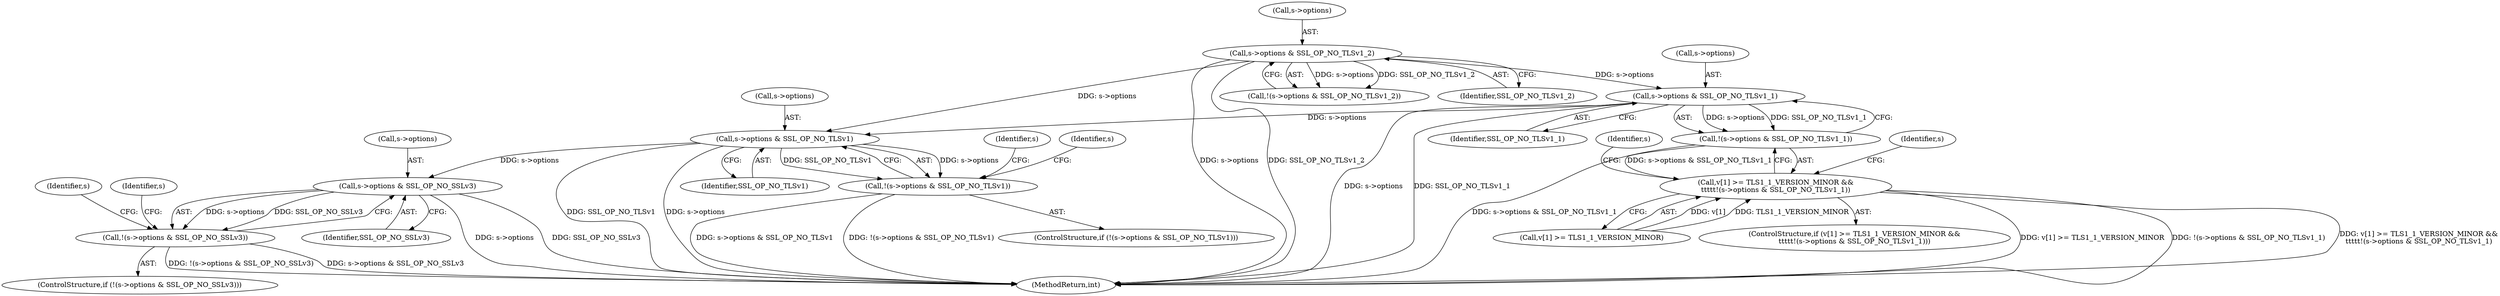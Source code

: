 digraph "0_openssl_6ce9687b5aba5391fc0de50e18779eb676d0e04d@pointer" {
"1000548" [label="(Call,s->options & SSL_OP_NO_TLSv1_1)"];
"1000525" [label="(Call,s->options & SSL_OP_NO_TLSv1_2)"];
"1000547" [label="(Call,!(s->options & SSL_OP_NO_TLSv1_1))"];
"1000541" [label="(Call,v[1] >= TLS1_1_VERSION_MINOR &&\n\t\t\t\t\t!(s->options & SSL_OP_NO_TLSv1_1))"];
"1000565" [label="(Call,s->options & SSL_OP_NO_TLSv1)"];
"1000564" [label="(Call,!(s->options & SSL_OP_NO_TLSv1))"];
"1000582" [label="(Call,s->options & SSL_OP_NO_SSLv3)"];
"1000581" [label="(Call,!(s->options & SSL_OP_NO_SSLv3))"];
"1000563" [label="(ControlStructure,if (!(s->options & SSL_OP_NO_TLSv1)))"];
"1000547" [label="(Call,!(s->options & SSL_OP_NO_TLSv1_1))"];
"1000549" [label="(Call,s->options)"];
"1000582" [label="(Call,s->options & SSL_OP_NO_SSLv3)"];
"1000691" [label="(Identifier,s)"];
"1000584" [label="(Identifier,s)"];
"1000590" [label="(Identifier,s)"];
"1000526" [label="(Call,s->options)"];
"1000540" [label="(ControlStructure,if (v[1] >= TLS1_1_VERSION_MINOR &&\n\t\t\t\t\t!(s->options & SSL_OP_NO_TLSv1_1)))"];
"1001244" [label="(MethodReturn,int)"];
"1000552" [label="(Identifier,SSL_OP_NO_TLSv1_1)"];
"1000524" [label="(Call,!(s->options & SSL_OP_NO_TLSv1_2))"];
"1000566" [label="(Call,s->options)"];
"1000583" [label="(Call,s->options)"];
"1000542" [label="(Call,v[1] >= TLS1_1_VERSION_MINOR)"];
"1000556" [label="(Identifier,s)"];
"1000564" [label="(Call,!(s->options & SSL_OP_NO_TLSv1))"];
"1000581" [label="(Call,!(s->options & SSL_OP_NO_SSLv3))"];
"1000529" [label="(Identifier,SSL_OP_NO_TLSv1_2)"];
"1000569" [label="(Identifier,SSL_OP_NO_TLSv1)"];
"1000586" [label="(Identifier,SSL_OP_NO_SSLv3)"];
"1000580" [label="(ControlStructure,if (!(s->options & SSL_OP_NO_SSLv3)))"];
"1000541" [label="(Call,v[1] >= TLS1_1_VERSION_MINOR &&\n\t\t\t\t\t!(s->options & SSL_OP_NO_TLSv1_1))"];
"1000525" [label="(Call,s->options & SSL_OP_NO_TLSv1_2)"];
"1000565" [label="(Call,s->options & SSL_OP_NO_TLSv1)"];
"1000548" [label="(Call,s->options & SSL_OP_NO_TLSv1_1)"];
"1000573" [label="(Identifier,s)"];
"1000567" [label="(Identifier,s)"];
"1000548" -> "1000547"  [label="AST: "];
"1000548" -> "1000552"  [label="CFG: "];
"1000549" -> "1000548"  [label="AST: "];
"1000552" -> "1000548"  [label="AST: "];
"1000547" -> "1000548"  [label="CFG: "];
"1000548" -> "1001244"  [label="DDG: s->options"];
"1000548" -> "1001244"  [label="DDG: SSL_OP_NO_TLSv1_1"];
"1000548" -> "1000547"  [label="DDG: s->options"];
"1000548" -> "1000547"  [label="DDG: SSL_OP_NO_TLSv1_1"];
"1000525" -> "1000548"  [label="DDG: s->options"];
"1000548" -> "1000565"  [label="DDG: s->options"];
"1000525" -> "1000524"  [label="AST: "];
"1000525" -> "1000529"  [label="CFG: "];
"1000526" -> "1000525"  [label="AST: "];
"1000529" -> "1000525"  [label="AST: "];
"1000524" -> "1000525"  [label="CFG: "];
"1000525" -> "1001244"  [label="DDG: s->options"];
"1000525" -> "1001244"  [label="DDG: SSL_OP_NO_TLSv1_2"];
"1000525" -> "1000524"  [label="DDG: s->options"];
"1000525" -> "1000524"  [label="DDG: SSL_OP_NO_TLSv1_2"];
"1000525" -> "1000565"  [label="DDG: s->options"];
"1000547" -> "1000541"  [label="AST: "];
"1000541" -> "1000547"  [label="CFG: "];
"1000547" -> "1001244"  [label="DDG: s->options & SSL_OP_NO_TLSv1_1"];
"1000547" -> "1000541"  [label="DDG: s->options & SSL_OP_NO_TLSv1_1"];
"1000541" -> "1000540"  [label="AST: "];
"1000541" -> "1000542"  [label="CFG: "];
"1000542" -> "1000541"  [label="AST: "];
"1000556" -> "1000541"  [label="CFG: "];
"1000567" -> "1000541"  [label="CFG: "];
"1000541" -> "1001244"  [label="DDG: v[1] >= TLS1_1_VERSION_MINOR"];
"1000541" -> "1001244"  [label="DDG: !(s->options & SSL_OP_NO_TLSv1_1)"];
"1000541" -> "1001244"  [label="DDG: v[1] >= TLS1_1_VERSION_MINOR &&\n\t\t\t\t\t!(s->options & SSL_OP_NO_TLSv1_1)"];
"1000542" -> "1000541"  [label="DDG: v[1]"];
"1000542" -> "1000541"  [label="DDG: TLS1_1_VERSION_MINOR"];
"1000565" -> "1000564"  [label="AST: "];
"1000565" -> "1000569"  [label="CFG: "];
"1000566" -> "1000565"  [label="AST: "];
"1000569" -> "1000565"  [label="AST: "];
"1000564" -> "1000565"  [label="CFG: "];
"1000565" -> "1001244"  [label="DDG: SSL_OP_NO_TLSv1"];
"1000565" -> "1001244"  [label="DDG: s->options"];
"1000565" -> "1000564"  [label="DDG: s->options"];
"1000565" -> "1000564"  [label="DDG: SSL_OP_NO_TLSv1"];
"1000565" -> "1000582"  [label="DDG: s->options"];
"1000564" -> "1000563"  [label="AST: "];
"1000573" -> "1000564"  [label="CFG: "];
"1000584" -> "1000564"  [label="CFG: "];
"1000564" -> "1001244"  [label="DDG: s->options & SSL_OP_NO_TLSv1"];
"1000564" -> "1001244"  [label="DDG: !(s->options & SSL_OP_NO_TLSv1)"];
"1000582" -> "1000581"  [label="AST: "];
"1000582" -> "1000586"  [label="CFG: "];
"1000583" -> "1000582"  [label="AST: "];
"1000586" -> "1000582"  [label="AST: "];
"1000581" -> "1000582"  [label="CFG: "];
"1000582" -> "1001244"  [label="DDG: s->options"];
"1000582" -> "1001244"  [label="DDG: SSL_OP_NO_SSLv3"];
"1000582" -> "1000581"  [label="DDG: s->options"];
"1000582" -> "1000581"  [label="DDG: SSL_OP_NO_SSLv3"];
"1000581" -> "1000580"  [label="AST: "];
"1000590" -> "1000581"  [label="CFG: "];
"1000691" -> "1000581"  [label="CFG: "];
"1000581" -> "1001244"  [label="DDG: s->options & SSL_OP_NO_SSLv3"];
"1000581" -> "1001244"  [label="DDG: !(s->options & SSL_OP_NO_SSLv3)"];
}
